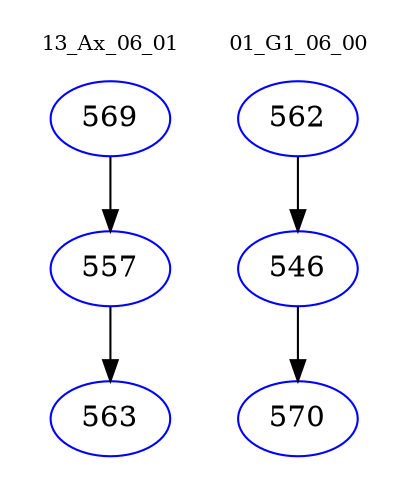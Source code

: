 digraph{
subgraph cluster_0 {
color = white
label = "13_Ax_06_01";
fontsize=10;
T0_569 [label="569", color="blue"]
T0_569 -> T0_557 [color="black"]
T0_557 [label="557", color="blue"]
T0_557 -> T0_563 [color="black"]
T0_563 [label="563", color="blue"]
}
subgraph cluster_1 {
color = white
label = "01_G1_06_00";
fontsize=10;
T1_562 [label="562", color="blue"]
T1_562 -> T1_546 [color="black"]
T1_546 [label="546", color="blue"]
T1_546 -> T1_570 [color="black"]
T1_570 [label="570", color="blue"]
}
}
